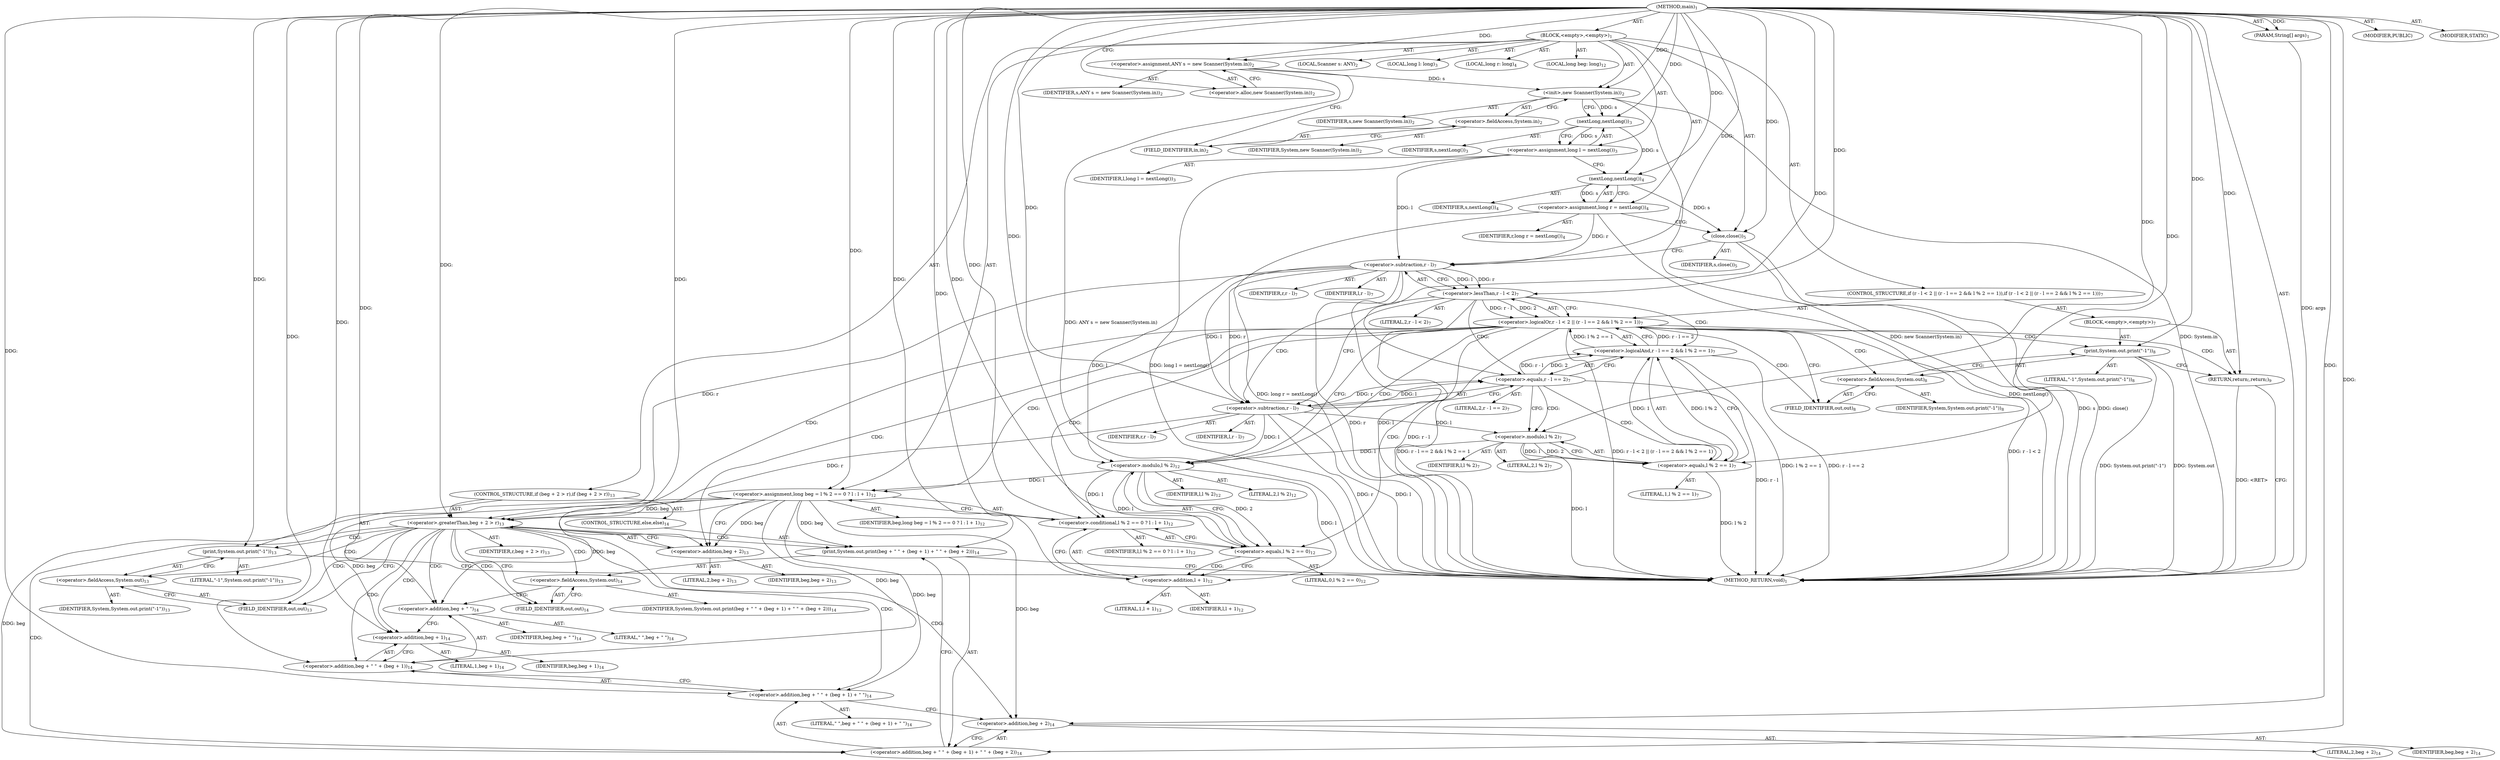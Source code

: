 digraph "main" {  
"19" [label = <(METHOD,main)<SUB>1</SUB>> ]
"20" [label = <(PARAM,String[] args)<SUB>1</SUB>> ]
"21" [label = <(BLOCK,&lt;empty&gt;,&lt;empty&gt;)<SUB>1</SUB>> ]
"4" [label = <(LOCAL,Scanner s: ANY)<SUB>2</SUB>> ]
"22" [label = <(&lt;operator&gt;.assignment,ANY s = new Scanner(System.in))<SUB>2</SUB>> ]
"23" [label = <(IDENTIFIER,s,ANY s = new Scanner(System.in))<SUB>2</SUB>> ]
"24" [label = <(&lt;operator&gt;.alloc,new Scanner(System.in))<SUB>2</SUB>> ]
"25" [label = <(&lt;init&gt;,new Scanner(System.in))<SUB>2</SUB>> ]
"3" [label = <(IDENTIFIER,s,new Scanner(System.in))<SUB>2</SUB>> ]
"26" [label = <(&lt;operator&gt;.fieldAccess,System.in)<SUB>2</SUB>> ]
"27" [label = <(IDENTIFIER,System,new Scanner(System.in))<SUB>2</SUB>> ]
"28" [label = <(FIELD_IDENTIFIER,in,in)<SUB>2</SUB>> ]
"29" [label = <(LOCAL,long l: long)<SUB>3</SUB>> ]
"30" [label = <(&lt;operator&gt;.assignment,long l = nextLong())<SUB>3</SUB>> ]
"31" [label = <(IDENTIFIER,l,long l = nextLong())<SUB>3</SUB>> ]
"32" [label = <(nextLong,nextLong())<SUB>3</SUB>> ]
"33" [label = <(IDENTIFIER,s,nextLong())<SUB>3</SUB>> ]
"34" [label = <(LOCAL,long r: long)<SUB>4</SUB>> ]
"35" [label = <(&lt;operator&gt;.assignment,long r = nextLong())<SUB>4</SUB>> ]
"36" [label = <(IDENTIFIER,r,long r = nextLong())<SUB>4</SUB>> ]
"37" [label = <(nextLong,nextLong())<SUB>4</SUB>> ]
"38" [label = <(IDENTIFIER,s,nextLong())<SUB>4</SUB>> ]
"39" [label = <(close,close())<SUB>5</SUB>> ]
"40" [label = <(IDENTIFIER,s,close())<SUB>5</SUB>> ]
"41" [label = <(CONTROL_STRUCTURE,if (r - l &lt; 2 || (r - l == 2 &amp;&amp; l % 2 == 1)),if (r - l &lt; 2 || (r - l == 2 &amp;&amp; l % 2 == 1)))<SUB>7</SUB>> ]
"42" [label = <(&lt;operator&gt;.logicalOr,r - l &lt; 2 || (r - l == 2 &amp;&amp; l % 2 == 1))<SUB>7</SUB>> ]
"43" [label = <(&lt;operator&gt;.lessThan,r - l &lt; 2)<SUB>7</SUB>> ]
"44" [label = <(&lt;operator&gt;.subtraction,r - l)<SUB>7</SUB>> ]
"45" [label = <(IDENTIFIER,r,r - l)<SUB>7</SUB>> ]
"46" [label = <(IDENTIFIER,l,r - l)<SUB>7</SUB>> ]
"47" [label = <(LITERAL,2,r - l &lt; 2)<SUB>7</SUB>> ]
"48" [label = <(&lt;operator&gt;.logicalAnd,r - l == 2 &amp;&amp; l % 2 == 1)<SUB>7</SUB>> ]
"49" [label = <(&lt;operator&gt;.equals,r - l == 2)<SUB>7</SUB>> ]
"50" [label = <(&lt;operator&gt;.subtraction,r - l)<SUB>7</SUB>> ]
"51" [label = <(IDENTIFIER,r,r - l)<SUB>7</SUB>> ]
"52" [label = <(IDENTIFIER,l,r - l)<SUB>7</SUB>> ]
"53" [label = <(LITERAL,2,r - l == 2)<SUB>7</SUB>> ]
"54" [label = <(&lt;operator&gt;.equals,l % 2 == 1)<SUB>7</SUB>> ]
"55" [label = <(&lt;operator&gt;.modulo,l % 2)<SUB>7</SUB>> ]
"56" [label = <(IDENTIFIER,l,l % 2)<SUB>7</SUB>> ]
"57" [label = <(LITERAL,2,l % 2)<SUB>7</SUB>> ]
"58" [label = <(LITERAL,1,l % 2 == 1)<SUB>7</SUB>> ]
"59" [label = <(BLOCK,&lt;empty&gt;,&lt;empty&gt;)<SUB>7</SUB>> ]
"60" [label = <(print,System.out.print(&quot;-1&quot;))<SUB>8</SUB>> ]
"61" [label = <(&lt;operator&gt;.fieldAccess,System.out)<SUB>8</SUB>> ]
"62" [label = <(IDENTIFIER,System,System.out.print(&quot;-1&quot;))<SUB>8</SUB>> ]
"63" [label = <(FIELD_IDENTIFIER,out,out)<SUB>8</SUB>> ]
"64" [label = <(LITERAL,&quot;-1&quot;,System.out.print(&quot;-1&quot;))<SUB>8</SUB>> ]
"65" [label = <(RETURN,return;,return;)<SUB>9</SUB>> ]
"66" [label = <(LOCAL,long beg: long)<SUB>12</SUB>> ]
"67" [label = <(&lt;operator&gt;.assignment,long beg = l % 2 == 0 ? l : l + 1)<SUB>12</SUB>> ]
"68" [label = <(IDENTIFIER,beg,long beg = l % 2 == 0 ? l : l + 1)<SUB>12</SUB>> ]
"69" [label = <(&lt;operator&gt;.conditional,l % 2 == 0 ? l : l + 1)<SUB>12</SUB>> ]
"70" [label = <(&lt;operator&gt;.equals,l % 2 == 0)<SUB>12</SUB>> ]
"71" [label = <(&lt;operator&gt;.modulo,l % 2)<SUB>12</SUB>> ]
"72" [label = <(IDENTIFIER,l,l % 2)<SUB>12</SUB>> ]
"73" [label = <(LITERAL,2,l % 2)<SUB>12</SUB>> ]
"74" [label = <(LITERAL,0,l % 2 == 0)<SUB>12</SUB>> ]
"75" [label = <(IDENTIFIER,l,l % 2 == 0 ? l : l + 1)<SUB>12</SUB>> ]
"76" [label = <(&lt;operator&gt;.addition,l + 1)<SUB>12</SUB>> ]
"77" [label = <(IDENTIFIER,l,l + 1)<SUB>12</SUB>> ]
"78" [label = <(LITERAL,1,l + 1)<SUB>12</SUB>> ]
"79" [label = <(CONTROL_STRUCTURE,if (beg + 2 &gt; r),if (beg + 2 &gt; r))<SUB>13</SUB>> ]
"80" [label = <(&lt;operator&gt;.greaterThan,beg + 2 &gt; r)<SUB>13</SUB>> ]
"81" [label = <(&lt;operator&gt;.addition,beg + 2)<SUB>13</SUB>> ]
"82" [label = <(IDENTIFIER,beg,beg + 2)<SUB>13</SUB>> ]
"83" [label = <(LITERAL,2,beg + 2)<SUB>13</SUB>> ]
"84" [label = <(IDENTIFIER,r,beg + 2 &gt; r)<SUB>13</SUB>> ]
"85" [label = <(print,System.out.print(&quot;-1&quot;))<SUB>13</SUB>> ]
"86" [label = <(&lt;operator&gt;.fieldAccess,System.out)<SUB>13</SUB>> ]
"87" [label = <(IDENTIFIER,System,System.out.print(&quot;-1&quot;))<SUB>13</SUB>> ]
"88" [label = <(FIELD_IDENTIFIER,out,out)<SUB>13</SUB>> ]
"89" [label = <(LITERAL,&quot;-1&quot;,System.out.print(&quot;-1&quot;))<SUB>13</SUB>> ]
"90" [label = <(CONTROL_STRUCTURE,else,else)<SUB>14</SUB>> ]
"91" [label = <(print,System.out.print(beg + &quot; &quot; + (beg + 1) + &quot; &quot; + (beg + 2)))<SUB>14</SUB>> ]
"92" [label = <(&lt;operator&gt;.fieldAccess,System.out)<SUB>14</SUB>> ]
"93" [label = <(IDENTIFIER,System,System.out.print(beg + &quot; &quot; + (beg + 1) + &quot; &quot; + (beg + 2)))<SUB>14</SUB>> ]
"94" [label = <(FIELD_IDENTIFIER,out,out)<SUB>14</SUB>> ]
"95" [label = <(&lt;operator&gt;.addition,beg + &quot; &quot; + (beg + 1) + &quot; &quot; + (beg + 2))<SUB>14</SUB>> ]
"96" [label = <(&lt;operator&gt;.addition,beg + &quot; &quot; + (beg + 1) + &quot; &quot;)<SUB>14</SUB>> ]
"97" [label = <(&lt;operator&gt;.addition,beg + &quot; &quot; + (beg + 1))<SUB>14</SUB>> ]
"98" [label = <(&lt;operator&gt;.addition,beg + &quot; &quot;)<SUB>14</SUB>> ]
"99" [label = <(IDENTIFIER,beg,beg + &quot; &quot;)<SUB>14</SUB>> ]
"100" [label = <(LITERAL,&quot; &quot;,beg + &quot; &quot;)<SUB>14</SUB>> ]
"101" [label = <(&lt;operator&gt;.addition,beg + 1)<SUB>14</SUB>> ]
"102" [label = <(IDENTIFIER,beg,beg + 1)<SUB>14</SUB>> ]
"103" [label = <(LITERAL,1,beg + 1)<SUB>14</SUB>> ]
"104" [label = <(LITERAL,&quot; &quot;,beg + &quot; &quot; + (beg + 1) + &quot; &quot;)<SUB>14</SUB>> ]
"105" [label = <(&lt;operator&gt;.addition,beg + 2)<SUB>14</SUB>> ]
"106" [label = <(IDENTIFIER,beg,beg + 2)<SUB>14</SUB>> ]
"107" [label = <(LITERAL,2,beg + 2)<SUB>14</SUB>> ]
"108" [label = <(MODIFIER,PUBLIC)> ]
"109" [label = <(MODIFIER,STATIC)> ]
"110" [label = <(METHOD_RETURN,void)<SUB>1</SUB>> ]
  "19" -> "20"  [ label = "AST: "] 
  "19" -> "21"  [ label = "AST: "] 
  "19" -> "108"  [ label = "AST: "] 
  "19" -> "109"  [ label = "AST: "] 
  "19" -> "110"  [ label = "AST: "] 
  "21" -> "4"  [ label = "AST: "] 
  "21" -> "22"  [ label = "AST: "] 
  "21" -> "25"  [ label = "AST: "] 
  "21" -> "29"  [ label = "AST: "] 
  "21" -> "30"  [ label = "AST: "] 
  "21" -> "34"  [ label = "AST: "] 
  "21" -> "35"  [ label = "AST: "] 
  "21" -> "39"  [ label = "AST: "] 
  "21" -> "41"  [ label = "AST: "] 
  "21" -> "66"  [ label = "AST: "] 
  "21" -> "67"  [ label = "AST: "] 
  "21" -> "79"  [ label = "AST: "] 
  "22" -> "23"  [ label = "AST: "] 
  "22" -> "24"  [ label = "AST: "] 
  "25" -> "3"  [ label = "AST: "] 
  "25" -> "26"  [ label = "AST: "] 
  "26" -> "27"  [ label = "AST: "] 
  "26" -> "28"  [ label = "AST: "] 
  "30" -> "31"  [ label = "AST: "] 
  "30" -> "32"  [ label = "AST: "] 
  "32" -> "33"  [ label = "AST: "] 
  "35" -> "36"  [ label = "AST: "] 
  "35" -> "37"  [ label = "AST: "] 
  "37" -> "38"  [ label = "AST: "] 
  "39" -> "40"  [ label = "AST: "] 
  "41" -> "42"  [ label = "AST: "] 
  "41" -> "59"  [ label = "AST: "] 
  "42" -> "43"  [ label = "AST: "] 
  "42" -> "48"  [ label = "AST: "] 
  "43" -> "44"  [ label = "AST: "] 
  "43" -> "47"  [ label = "AST: "] 
  "44" -> "45"  [ label = "AST: "] 
  "44" -> "46"  [ label = "AST: "] 
  "48" -> "49"  [ label = "AST: "] 
  "48" -> "54"  [ label = "AST: "] 
  "49" -> "50"  [ label = "AST: "] 
  "49" -> "53"  [ label = "AST: "] 
  "50" -> "51"  [ label = "AST: "] 
  "50" -> "52"  [ label = "AST: "] 
  "54" -> "55"  [ label = "AST: "] 
  "54" -> "58"  [ label = "AST: "] 
  "55" -> "56"  [ label = "AST: "] 
  "55" -> "57"  [ label = "AST: "] 
  "59" -> "60"  [ label = "AST: "] 
  "59" -> "65"  [ label = "AST: "] 
  "60" -> "61"  [ label = "AST: "] 
  "60" -> "64"  [ label = "AST: "] 
  "61" -> "62"  [ label = "AST: "] 
  "61" -> "63"  [ label = "AST: "] 
  "67" -> "68"  [ label = "AST: "] 
  "67" -> "69"  [ label = "AST: "] 
  "69" -> "70"  [ label = "AST: "] 
  "69" -> "75"  [ label = "AST: "] 
  "69" -> "76"  [ label = "AST: "] 
  "70" -> "71"  [ label = "AST: "] 
  "70" -> "74"  [ label = "AST: "] 
  "71" -> "72"  [ label = "AST: "] 
  "71" -> "73"  [ label = "AST: "] 
  "76" -> "77"  [ label = "AST: "] 
  "76" -> "78"  [ label = "AST: "] 
  "79" -> "80"  [ label = "AST: "] 
  "79" -> "85"  [ label = "AST: "] 
  "79" -> "90"  [ label = "AST: "] 
  "80" -> "81"  [ label = "AST: "] 
  "80" -> "84"  [ label = "AST: "] 
  "81" -> "82"  [ label = "AST: "] 
  "81" -> "83"  [ label = "AST: "] 
  "85" -> "86"  [ label = "AST: "] 
  "85" -> "89"  [ label = "AST: "] 
  "86" -> "87"  [ label = "AST: "] 
  "86" -> "88"  [ label = "AST: "] 
  "90" -> "91"  [ label = "AST: "] 
  "91" -> "92"  [ label = "AST: "] 
  "91" -> "95"  [ label = "AST: "] 
  "92" -> "93"  [ label = "AST: "] 
  "92" -> "94"  [ label = "AST: "] 
  "95" -> "96"  [ label = "AST: "] 
  "95" -> "105"  [ label = "AST: "] 
  "96" -> "97"  [ label = "AST: "] 
  "96" -> "104"  [ label = "AST: "] 
  "97" -> "98"  [ label = "AST: "] 
  "97" -> "101"  [ label = "AST: "] 
  "98" -> "99"  [ label = "AST: "] 
  "98" -> "100"  [ label = "AST: "] 
  "101" -> "102"  [ label = "AST: "] 
  "101" -> "103"  [ label = "AST: "] 
  "105" -> "106"  [ label = "AST: "] 
  "105" -> "107"  [ label = "AST: "] 
  "22" -> "28"  [ label = "CFG: "] 
  "25" -> "32"  [ label = "CFG: "] 
  "30" -> "37"  [ label = "CFG: "] 
  "35" -> "39"  [ label = "CFG: "] 
  "39" -> "44"  [ label = "CFG: "] 
  "67" -> "81"  [ label = "CFG: "] 
  "24" -> "22"  [ label = "CFG: "] 
  "26" -> "25"  [ label = "CFG: "] 
  "32" -> "30"  [ label = "CFG: "] 
  "37" -> "35"  [ label = "CFG: "] 
  "42" -> "63"  [ label = "CFG: "] 
  "42" -> "71"  [ label = "CFG: "] 
  "69" -> "67"  [ label = "CFG: "] 
  "80" -> "88"  [ label = "CFG: "] 
  "80" -> "94"  [ label = "CFG: "] 
  "85" -> "110"  [ label = "CFG: "] 
  "28" -> "26"  [ label = "CFG: "] 
  "43" -> "42"  [ label = "CFG: "] 
  "43" -> "50"  [ label = "CFG: "] 
  "48" -> "42"  [ label = "CFG: "] 
  "60" -> "65"  [ label = "CFG: "] 
  "65" -> "110"  [ label = "CFG: "] 
  "70" -> "69"  [ label = "CFG: "] 
  "70" -> "76"  [ label = "CFG: "] 
  "76" -> "69"  [ label = "CFG: "] 
  "81" -> "80"  [ label = "CFG: "] 
  "86" -> "85"  [ label = "CFG: "] 
  "91" -> "110"  [ label = "CFG: "] 
  "44" -> "43"  [ label = "CFG: "] 
  "49" -> "48"  [ label = "CFG: "] 
  "49" -> "55"  [ label = "CFG: "] 
  "54" -> "48"  [ label = "CFG: "] 
  "61" -> "60"  [ label = "CFG: "] 
  "71" -> "70"  [ label = "CFG: "] 
  "88" -> "86"  [ label = "CFG: "] 
  "92" -> "98"  [ label = "CFG: "] 
  "95" -> "91"  [ label = "CFG: "] 
  "50" -> "49"  [ label = "CFG: "] 
  "55" -> "54"  [ label = "CFG: "] 
  "63" -> "61"  [ label = "CFG: "] 
  "94" -> "92"  [ label = "CFG: "] 
  "96" -> "105"  [ label = "CFG: "] 
  "105" -> "95"  [ label = "CFG: "] 
  "97" -> "96"  [ label = "CFG: "] 
  "98" -> "101"  [ label = "CFG: "] 
  "101" -> "97"  [ label = "CFG: "] 
  "19" -> "24"  [ label = "CFG: "] 
  "65" -> "110"  [ label = "DDG: &lt;RET&gt;"] 
  "20" -> "110"  [ label = "DDG: args"] 
  "22" -> "110"  [ label = "DDG: ANY s = new Scanner(System.in)"] 
  "25" -> "110"  [ label = "DDG: System.in"] 
  "25" -> "110"  [ label = "DDG: new Scanner(System.in)"] 
  "30" -> "110"  [ label = "DDG: long l = nextLong()"] 
  "35" -> "110"  [ label = "DDG: nextLong()"] 
  "35" -> "110"  [ label = "DDG: long r = nextLong()"] 
  "39" -> "110"  [ label = "DDG: s"] 
  "39" -> "110"  [ label = "DDG: close()"] 
  "44" -> "110"  [ label = "DDG: r"] 
  "44" -> "110"  [ label = "DDG: l"] 
  "43" -> "110"  [ label = "DDG: r - l"] 
  "42" -> "110"  [ label = "DDG: r - l &lt; 2"] 
  "50" -> "110"  [ label = "DDG: r"] 
  "50" -> "110"  [ label = "DDG: l"] 
  "49" -> "110"  [ label = "DDG: r - l"] 
  "48" -> "110"  [ label = "DDG: r - l == 2"] 
  "55" -> "110"  [ label = "DDG: l"] 
  "54" -> "110"  [ label = "DDG: l % 2"] 
  "48" -> "110"  [ label = "DDG: l % 2 == 1"] 
  "42" -> "110"  [ label = "DDG: r - l == 2 &amp;&amp; l % 2 == 1"] 
  "42" -> "110"  [ label = "DDG: r - l &lt; 2 || (r - l == 2 &amp;&amp; l % 2 == 1)"] 
  "60" -> "110"  [ label = "DDG: System.out"] 
  "60" -> "110"  [ label = "DDG: System.out.print(&quot;-1&quot;)"] 
  "19" -> "20"  [ label = "DDG: "] 
  "19" -> "22"  [ label = "DDG: "] 
  "32" -> "30"  [ label = "DDG: s"] 
  "37" -> "35"  [ label = "DDG: s"] 
  "71" -> "67"  [ label = "DDG: l"] 
  "19" -> "67"  [ label = "DDG: "] 
  "22" -> "25"  [ label = "DDG: s"] 
  "19" -> "25"  [ label = "DDG: "] 
  "37" -> "39"  [ label = "DDG: s"] 
  "19" -> "39"  [ label = "DDG: "] 
  "25" -> "32"  [ label = "DDG: s"] 
  "19" -> "32"  [ label = "DDG: "] 
  "32" -> "37"  [ label = "DDG: s"] 
  "19" -> "37"  [ label = "DDG: "] 
  "43" -> "42"  [ label = "DDG: r - l"] 
  "43" -> "42"  [ label = "DDG: 2"] 
  "48" -> "42"  [ label = "DDG: r - l == 2"] 
  "48" -> "42"  [ label = "DDG: l % 2 == 1"] 
  "19" -> "65"  [ label = "DDG: "] 
  "71" -> "69"  [ label = "DDG: l"] 
  "19" -> "69"  [ label = "DDG: "] 
  "67" -> "80"  [ label = "DDG: beg"] 
  "19" -> "80"  [ label = "DDG: "] 
  "44" -> "80"  [ label = "DDG: r"] 
  "50" -> "80"  [ label = "DDG: r"] 
  "19" -> "85"  [ label = "DDG: "] 
  "44" -> "43"  [ label = "DDG: r"] 
  "44" -> "43"  [ label = "DDG: l"] 
  "19" -> "43"  [ label = "DDG: "] 
  "49" -> "48"  [ label = "DDG: r - l"] 
  "49" -> "48"  [ label = "DDG: 2"] 
  "54" -> "48"  [ label = "DDG: l % 2"] 
  "54" -> "48"  [ label = "DDG: 1"] 
  "19" -> "60"  [ label = "DDG: "] 
  "71" -> "70"  [ label = "DDG: l"] 
  "71" -> "70"  [ label = "DDG: 2"] 
  "19" -> "70"  [ label = "DDG: "] 
  "71" -> "76"  [ label = "DDG: l"] 
  "19" -> "76"  [ label = "DDG: "] 
  "67" -> "81"  [ label = "DDG: beg"] 
  "19" -> "81"  [ label = "DDG: "] 
  "19" -> "91"  [ label = "DDG: "] 
  "67" -> "91"  [ label = "DDG: beg"] 
  "35" -> "44"  [ label = "DDG: r"] 
  "19" -> "44"  [ label = "DDG: "] 
  "30" -> "44"  [ label = "DDG: l"] 
  "50" -> "49"  [ label = "DDG: r"] 
  "50" -> "49"  [ label = "DDG: l"] 
  "19" -> "49"  [ label = "DDG: "] 
  "55" -> "54"  [ label = "DDG: l"] 
  "55" -> "54"  [ label = "DDG: 2"] 
  "19" -> "54"  [ label = "DDG: "] 
  "44" -> "71"  [ label = "DDG: l"] 
  "50" -> "71"  [ label = "DDG: l"] 
  "55" -> "71"  [ label = "DDG: l"] 
  "19" -> "71"  [ label = "DDG: "] 
  "19" -> "95"  [ label = "DDG: "] 
  "67" -> "95"  [ label = "DDG: beg"] 
  "44" -> "50"  [ label = "DDG: r"] 
  "19" -> "50"  [ label = "DDG: "] 
  "44" -> "50"  [ label = "DDG: l"] 
  "50" -> "55"  [ label = "DDG: l"] 
  "19" -> "55"  [ label = "DDG: "] 
  "19" -> "96"  [ label = "DDG: "] 
  "67" -> "96"  [ label = "DDG: beg"] 
  "19" -> "105"  [ label = "DDG: "] 
  "67" -> "105"  [ label = "DDG: beg"] 
  "19" -> "97"  [ label = "DDG: "] 
  "67" -> "97"  [ label = "DDG: beg"] 
  "19" -> "98"  [ label = "DDG: "] 
  "67" -> "98"  [ label = "DDG: beg"] 
  "19" -> "101"  [ label = "DDG: "] 
  "67" -> "101"  [ label = "DDG: beg"] 
  "42" -> "60"  [ label = "CDG: "] 
  "42" -> "81"  [ label = "CDG: "] 
  "42" -> "69"  [ label = "CDG: "] 
  "42" -> "67"  [ label = "CDG: "] 
  "42" -> "65"  [ label = "CDG: "] 
  "42" -> "80"  [ label = "CDG: "] 
  "42" -> "61"  [ label = "CDG: "] 
  "42" -> "71"  [ label = "CDG: "] 
  "42" -> "70"  [ label = "CDG: "] 
  "42" -> "63"  [ label = "CDG: "] 
  "80" -> "94"  [ label = "CDG: "] 
  "80" -> "96"  [ label = "CDG: "] 
  "80" -> "98"  [ label = "CDG: "] 
  "80" -> "85"  [ label = "CDG: "] 
  "80" -> "95"  [ label = "CDG: "] 
  "80" -> "92"  [ label = "CDG: "] 
  "80" -> "97"  [ label = "CDG: "] 
  "80" -> "91"  [ label = "CDG: "] 
  "80" -> "101"  [ label = "CDG: "] 
  "80" -> "105"  [ label = "CDG: "] 
  "80" -> "88"  [ label = "CDG: "] 
  "80" -> "86"  [ label = "CDG: "] 
  "43" -> "48"  [ label = "CDG: "] 
  "43" -> "49"  [ label = "CDG: "] 
  "43" -> "50"  [ label = "CDG: "] 
  "70" -> "76"  [ label = "CDG: "] 
  "49" -> "54"  [ label = "CDG: "] 
  "49" -> "55"  [ label = "CDG: "] 
}

